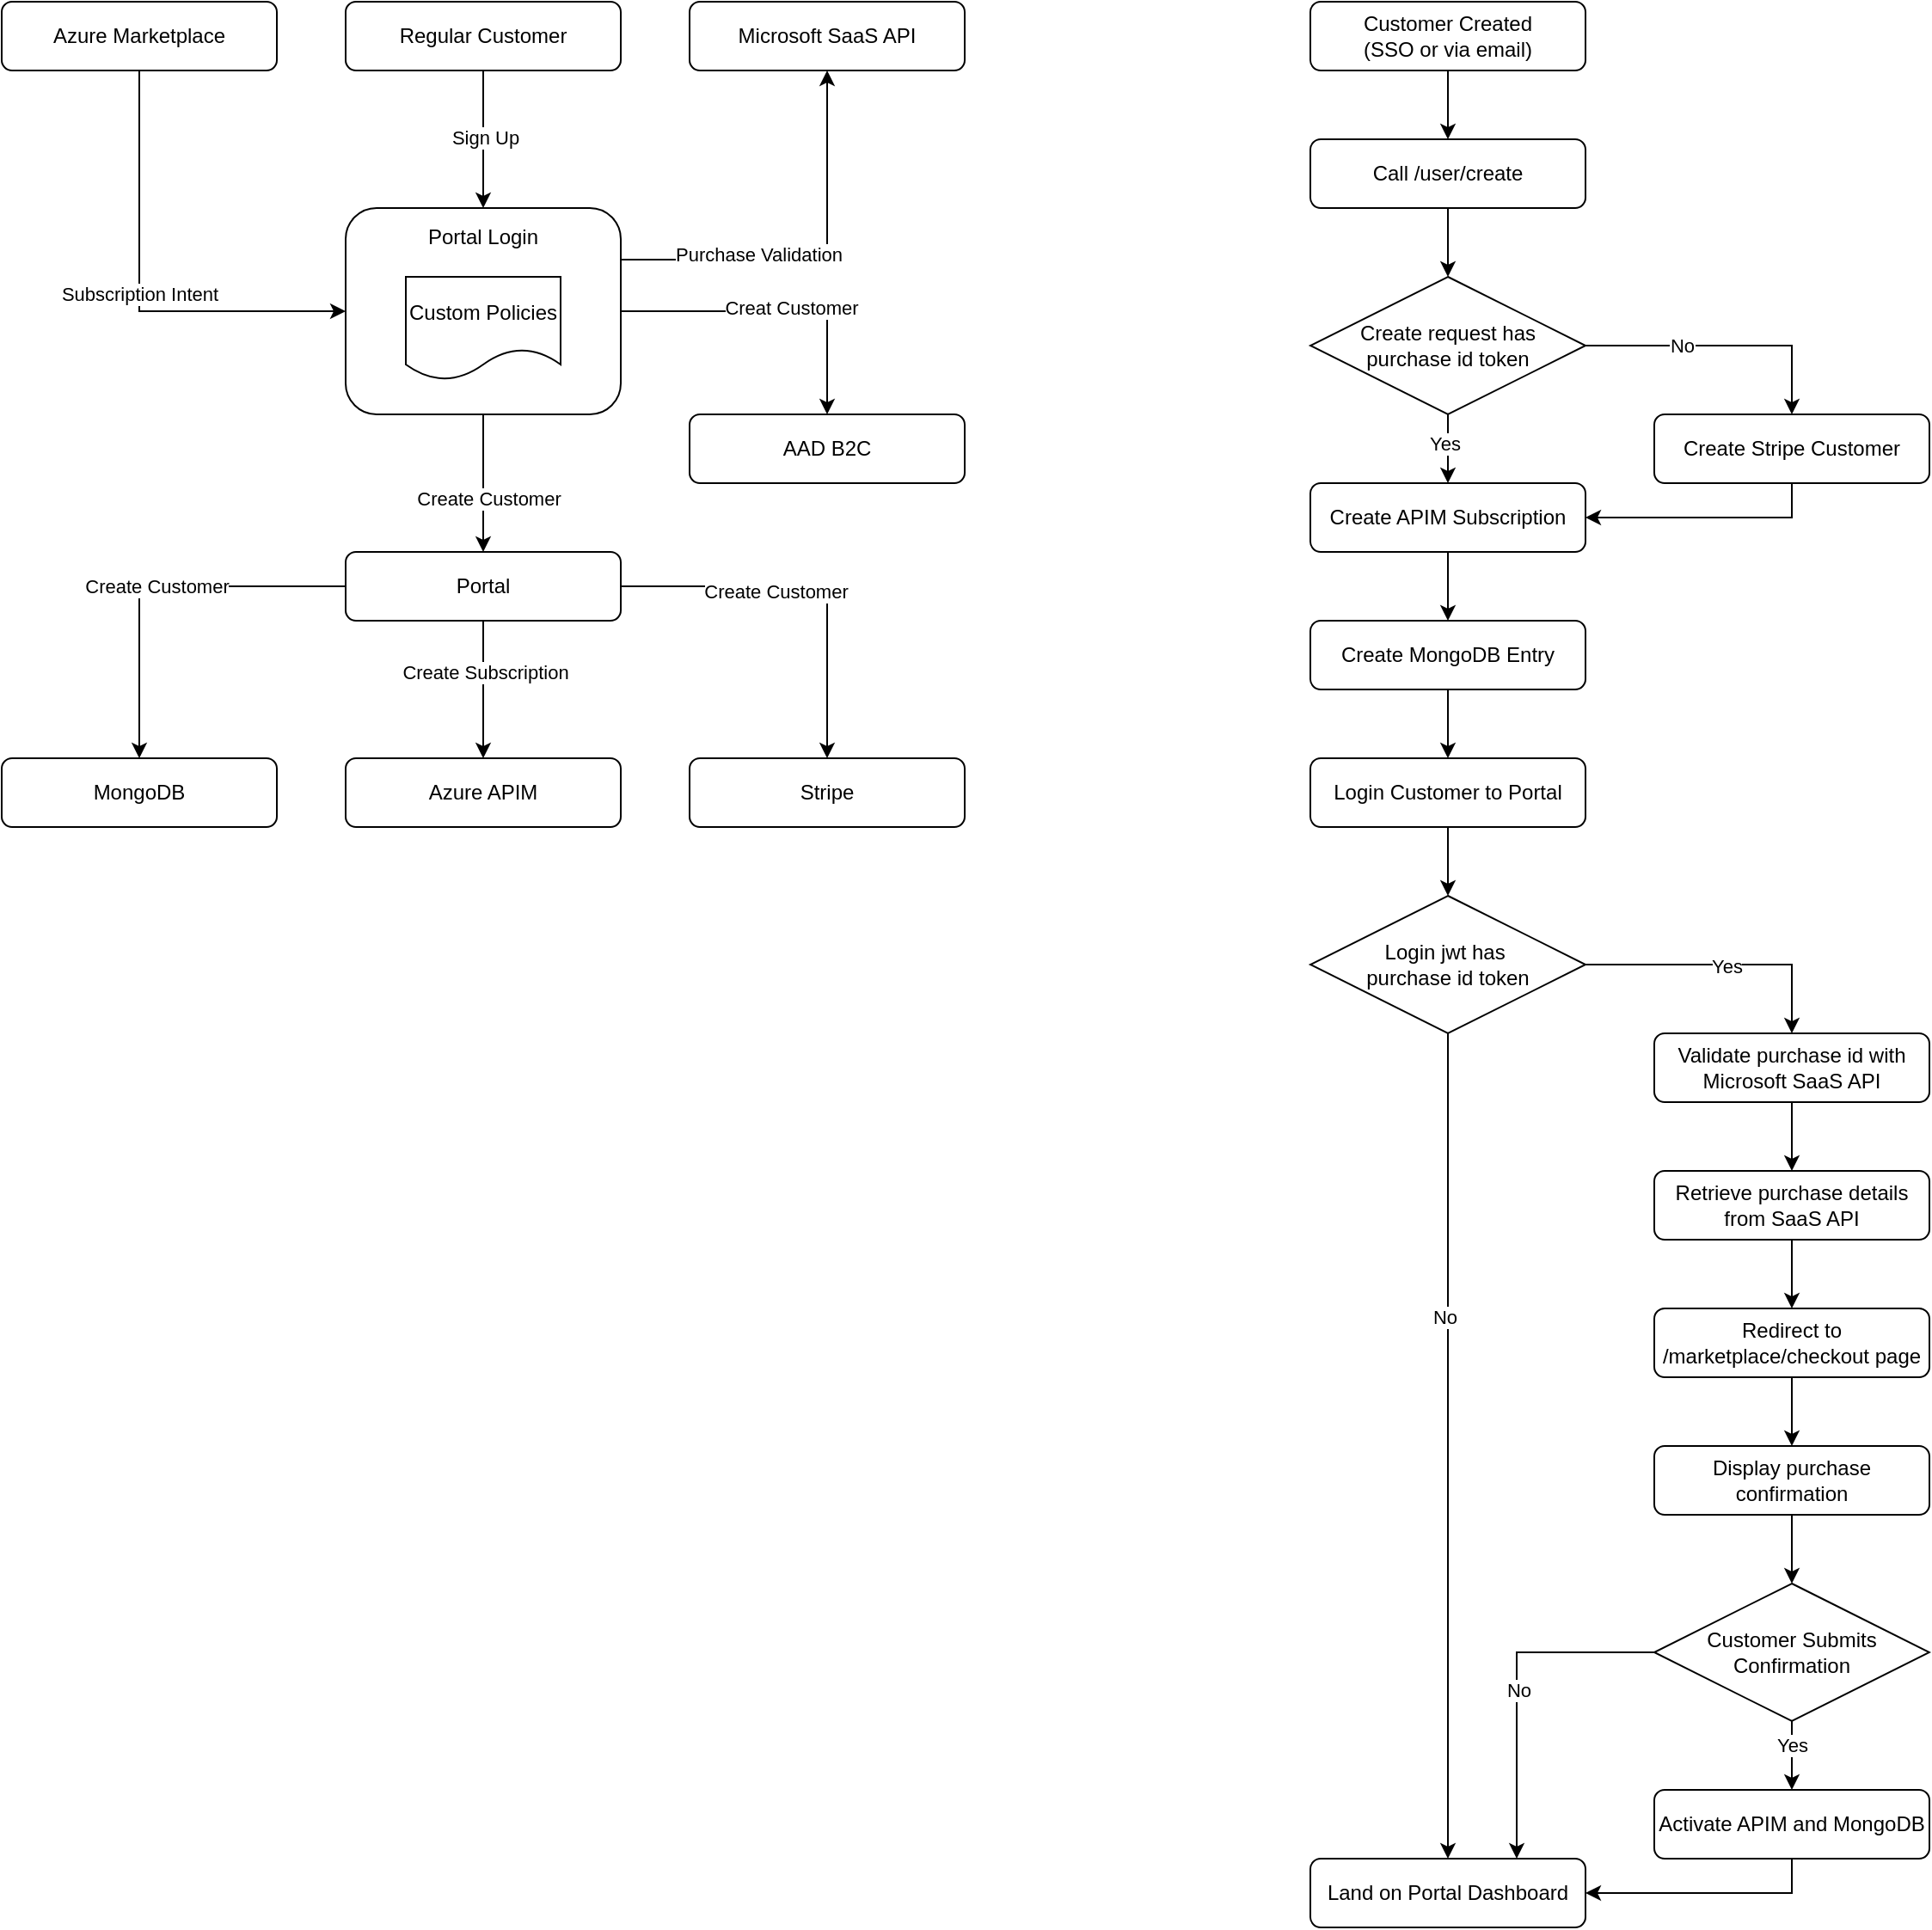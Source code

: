 <mxfile version="20.0.4" type="github">
  <diagram id="QCw60tyAbhrBxFfpFavn" name="Page-1">
    <mxGraphModel dx="2262" dy="1342" grid="1" gridSize="10" guides="1" tooltips="1" connect="1" arrows="1" fold="1" page="1" pageScale="1" pageWidth="827" pageHeight="1169" math="0" shadow="0">
      <root>
        <mxCell id="0" />
        <mxCell id="1" parent="0" />
        <mxCell id="6gx0l_ZdjT-B5nw_couS-11" style="edgeStyle=orthogonalEdgeStyle;rounded=0;orthogonalLoop=1;jettySize=auto;html=1;entryX=0.5;entryY=0;entryDx=0;entryDy=0;" edge="1" parent="1" source="6gx0l_ZdjT-B5nw_couS-1" target="6gx0l_ZdjT-B5nw_couS-10">
          <mxGeometry relative="1" as="geometry" />
        </mxCell>
        <mxCell id="6gx0l_ZdjT-B5nw_couS-12" value="Create Customer" style="edgeLabel;html=1;align=center;verticalAlign=middle;resizable=0;points=[];" vertex="1" connectable="0" parent="6gx0l_ZdjT-B5nw_couS-11">
          <mxGeometry x="0.212" y="3" relative="1" as="geometry">
            <mxPoint as="offset" />
          </mxGeometry>
        </mxCell>
        <mxCell id="6gx0l_ZdjT-B5nw_couS-23" style="edgeStyle=orthogonalEdgeStyle;rounded=0;orthogonalLoop=1;jettySize=auto;html=1;entryX=0.5;entryY=0;entryDx=0;entryDy=0;" edge="1" parent="1" source="6gx0l_ZdjT-B5nw_couS-1" target="6gx0l_ZdjT-B5nw_couS-22">
          <mxGeometry relative="1" as="geometry" />
        </mxCell>
        <mxCell id="6gx0l_ZdjT-B5nw_couS-24" value="Creat Customer" style="edgeLabel;html=1;align=center;verticalAlign=middle;resizable=0;points=[];" vertex="1" connectable="0" parent="6gx0l_ZdjT-B5nw_couS-23">
          <mxGeometry x="0.092" y="2" relative="1" as="geometry">
            <mxPoint as="offset" />
          </mxGeometry>
        </mxCell>
        <mxCell id="6gx0l_ZdjT-B5nw_couS-25" style="edgeStyle=orthogonalEdgeStyle;rounded=0;orthogonalLoop=1;jettySize=auto;html=1;exitX=1;exitY=0.25;exitDx=0;exitDy=0;entryX=0.5;entryY=1;entryDx=0;entryDy=0;" edge="1" parent="1" source="6gx0l_ZdjT-B5nw_couS-1" target="6gx0l_ZdjT-B5nw_couS-21">
          <mxGeometry relative="1" as="geometry" />
        </mxCell>
        <mxCell id="6gx0l_ZdjT-B5nw_couS-26" value="Purchase Validation" style="edgeLabel;html=1;align=center;verticalAlign=middle;resizable=0;points=[];" vertex="1" connectable="0" parent="6gx0l_ZdjT-B5nw_couS-25">
          <mxGeometry x="-0.303" y="3" relative="1" as="geometry">
            <mxPoint as="offset" />
          </mxGeometry>
        </mxCell>
        <mxCell id="6gx0l_ZdjT-B5nw_couS-1" value="&lt;div style=&quot;&quot;&gt;&lt;span style=&quot;background-color: initial; line-height: 1.2;&quot;&gt;Portal Login&lt;/span&gt;&lt;/div&gt;&lt;div style=&quot;&quot;&gt;&lt;span style=&quot;background-color: initial; line-height: 1.2;&quot;&gt;&lt;br&gt;&lt;/span&gt;&lt;/div&gt;&lt;div style=&quot;&quot;&gt;&lt;span style=&quot;background-color: initial; line-height: 1.2;&quot;&gt;&lt;br&gt;&lt;/span&gt;&lt;/div&gt;&lt;div style=&quot;&quot;&gt;&lt;span style=&quot;background-color: initial; line-height: 1.2;&quot;&gt;&lt;br&gt;&lt;/span&gt;&lt;/div&gt;&lt;div style=&quot;&quot;&gt;&lt;span style=&quot;background-color: initial; line-height: 1.2;&quot;&gt;&lt;br&gt;&lt;/span&gt;&lt;/div&gt;&lt;div style=&quot;&quot;&gt;&lt;span style=&quot;background-color: initial; line-height: 1.2;&quot;&gt;&lt;br&gt;&lt;/span&gt;&lt;/div&gt;&lt;div style=&quot;&quot;&gt;&lt;span style=&quot;background-color: initial; line-height: 1.2;&quot;&gt;&lt;br&gt;&lt;/span&gt;&lt;/div&gt;" style="rounded=1;whiteSpace=wrap;html=1;align=center;" vertex="1" parent="1">
          <mxGeometry x="320" y="160" width="160" height="120" as="geometry" />
        </mxCell>
        <mxCell id="6gx0l_ZdjT-B5nw_couS-2" value="Custom Policies" style="shape=document;whiteSpace=wrap;html=1;boundedLbl=1;" vertex="1" parent="1">
          <mxGeometry x="355" y="200" width="90" height="60" as="geometry" />
        </mxCell>
        <mxCell id="6gx0l_ZdjT-B5nw_couS-7" value="Subscription Intent" style="edgeStyle=orthogonalEdgeStyle;rounded=0;orthogonalLoop=1;jettySize=auto;html=1;entryX=0;entryY=0.5;entryDx=0;entryDy=0;exitX=0.5;exitY=1;exitDx=0;exitDy=0;" edge="1" parent="1" source="6gx0l_ZdjT-B5nw_couS-3" target="6gx0l_ZdjT-B5nw_couS-1">
          <mxGeometry relative="1" as="geometry" />
        </mxCell>
        <mxCell id="6gx0l_ZdjT-B5nw_couS-3" value="Azure Marketplace" style="rounded=1;whiteSpace=wrap;html=1;" vertex="1" parent="1">
          <mxGeometry x="120" y="40" width="160" height="40" as="geometry" />
        </mxCell>
        <mxCell id="6gx0l_ZdjT-B5nw_couS-14" style="edgeStyle=orthogonalEdgeStyle;rounded=0;orthogonalLoop=1;jettySize=auto;html=1;" edge="1" parent="1" source="6gx0l_ZdjT-B5nw_couS-10" target="6gx0l_ZdjT-B5nw_couS-13">
          <mxGeometry relative="1" as="geometry" />
        </mxCell>
        <mxCell id="6gx0l_ZdjT-B5nw_couS-15" value="Create Customer" style="edgeLabel;html=1;align=center;verticalAlign=middle;resizable=0;points=[];" vertex="1" connectable="0" parent="6gx0l_ZdjT-B5nw_couS-14">
          <mxGeometry x="-0.188" y="-3" relative="1" as="geometry">
            <mxPoint as="offset" />
          </mxGeometry>
        </mxCell>
        <mxCell id="6gx0l_ZdjT-B5nw_couS-17" value="Create Customer" style="edgeStyle=orthogonalEdgeStyle;rounded=0;orthogonalLoop=1;jettySize=auto;html=1;entryX=0.5;entryY=0;entryDx=0;entryDy=0;exitX=0;exitY=0.5;exitDx=0;exitDy=0;" edge="1" parent="1" source="6gx0l_ZdjT-B5nw_couS-10" target="6gx0l_ZdjT-B5nw_couS-16">
          <mxGeometry relative="1" as="geometry" />
        </mxCell>
        <mxCell id="6gx0l_ZdjT-B5nw_couS-19" style="edgeStyle=orthogonalEdgeStyle;rounded=0;orthogonalLoop=1;jettySize=auto;html=1;entryX=0.5;entryY=0;entryDx=0;entryDy=0;" edge="1" parent="1" source="6gx0l_ZdjT-B5nw_couS-10" target="6gx0l_ZdjT-B5nw_couS-18">
          <mxGeometry relative="1" as="geometry" />
        </mxCell>
        <mxCell id="6gx0l_ZdjT-B5nw_couS-20" value="Create Subscription" style="edgeLabel;html=1;align=center;verticalAlign=middle;resizable=0;points=[];" vertex="1" connectable="0" parent="6gx0l_ZdjT-B5nw_couS-19">
          <mxGeometry x="-0.263" y="1" relative="1" as="geometry">
            <mxPoint as="offset" />
          </mxGeometry>
        </mxCell>
        <mxCell id="6gx0l_ZdjT-B5nw_couS-10" value="Portal" style="rounded=1;whiteSpace=wrap;html=1;" vertex="1" parent="1">
          <mxGeometry x="320" y="360" width="160" height="40" as="geometry" />
        </mxCell>
        <mxCell id="6gx0l_ZdjT-B5nw_couS-13" value="Stripe" style="rounded=1;whiteSpace=wrap;html=1;" vertex="1" parent="1">
          <mxGeometry x="520" y="480" width="160" height="40" as="geometry" />
        </mxCell>
        <mxCell id="6gx0l_ZdjT-B5nw_couS-16" value="MongoDB" style="rounded=1;whiteSpace=wrap;html=1;" vertex="1" parent="1">
          <mxGeometry x="120" y="480" width="160" height="40" as="geometry" />
        </mxCell>
        <mxCell id="6gx0l_ZdjT-B5nw_couS-18" value="Azure APIM" style="rounded=1;whiteSpace=wrap;html=1;" vertex="1" parent="1">
          <mxGeometry x="320" y="480" width="160" height="40" as="geometry" />
        </mxCell>
        <mxCell id="6gx0l_ZdjT-B5nw_couS-21" value="Microsoft SaaS API" style="rounded=1;whiteSpace=wrap;html=1;" vertex="1" parent="1">
          <mxGeometry x="520" y="40" width="160" height="40" as="geometry" />
        </mxCell>
        <mxCell id="6gx0l_ZdjT-B5nw_couS-22" value="AAD B2C" style="rounded=1;whiteSpace=wrap;html=1;" vertex="1" parent="1">
          <mxGeometry x="520" y="280" width="160" height="40" as="geometry" />
        </mxCell>
        <mxCell id="6gx0l_ZdjT-B5nw_couS-28" style="edgeStyle=orthogonalEdgeStyle;rounded=0;orthogonalLoop=1;jettySize=auto;html=1;entryX=0.5;entryY=0;entryDx=0;entryDy=0;" edge="1" parent="1" source="6gx0l_ZdjT-B5nw_couS-27" target="6gx0l_ZdjT-B5nw_couS-1">
          <mxGeometry relative="1" as="geometry" />
        </mxCell>
        <mxCell id="6gx0l_ZdjT-B5nw_couS-29" value="Sign Up" style="edgeLabel;html=1;align=center;verticalAlign=middle;resizable=0;points=[];" vertex="1" connectable="0" parent="6gx0l_ZdjT-B5nw_couS-28">
          <mxGeometry x="-0.039" y="1" relative="1" as="geometry">
            <mxPoint as="offset" />
          </mxGeometry>
        </mxCell>
        <mxCell id="6gx0l_ZdjT-B5nw_couS-27" value="Regular Customer" style="rounded=1;whiteSpace=wrap;html=1;" vertex="1" parent="1">
          <mxGeometry x="320" y="40" width="160" height="40" as="geometry" />
        </mxCell>
        <mxCell id="6gx0l_ZdjT-B5nw_couS-43" style="edgeStyle=orthogonalEdgeStyle;rounded=0;orthogonalLoop=1;jettySize=auto;html=1;entryX=0.5;entryY=0;entryDx=0;entryDy=0;" edge="1" parent="1" source="6gx0l_ZdjT-B5nw_couS-36" target="6gx0l_ZdjT-B5nw_couS-39">
          <mxGeometry relative="1" as="geometry" />
        </mxCell>
        <mxCell id="6gx0l_ZdjT-B5nw_couS-36" value="Customer Created &lt;br&gt;(SSO or via email)" style="rounded=1;whiteSpace=wrap;html=1;" vertex="1" parent="1">
          <mxGeometry x="881" y="40" width="160" height="40" as="geometry" />
        </mxCell>
        <mxCell id="6gx0l_ZdjT-B5nw_couS-50" style="edgeStyle=orthogonalEdgeStyle;rounded=0;orthogonalLoop=1;jettySize=auto;html=1;entryX=0.5;entryY=0;entryDx=0;entryDy=0;" edge="1" parent="1" source="6gx0l_ZdjT-B5nw_couS-37" target="6gx0l_ZdjT-B5nw_couS-49">
          <mxGeometry relative="1" as="geometry" />
        </mxCell>
        <mxCell id="6gx0l_ZdjT-B5nw_couS-63" value="No" style="edgeLabel;html=1;align=center;verticalAlign=middle;resizable=0;points=[];" vertex="1" connectable="0" parent="6gx0l_ZdjT-B5nw_couS-50">
          <mxGeometry x="-0.305" relative="1" as="geometry">
            <mxPoint as="offset" />
          </mxGeometry>
        </mxCell>
        <mxCell id="6gx0l_ZdjT-B5nw_couS-60" style="edgeStyle=orthogonalEdgeStyle;rounded=0;orthogonalLoop=1;jettySize=auto;html=1;entryX=0.5;entryY=0;entryDx=0;entryDy=0;" edge="1" parent="1" source="6gx0l_ZdjT-B5nw_couS-37" target="6gx0l_ZdjT-B5nw_couS-45">
          <mxGeometry relative="1" as="geometry" />
        </mxCell>
        <mxCell id="6gx0l_ZdjT-B5nw_couS-61" value="Yes" style="edgeLabel;html=1;align=center;verticalAlign=middle;resizable=0;points=[];" vertex="1" connectable="0" parent="6gx0l_ZdjT-B5nw_couS-60">
          <mxGeometry x="-0.168" y="-2" relative="1" as="geometry">
            <mxPoint as="offset" />
          </mxGeometry>
        </mxCell>
        <mxCell id="6gx0l_ZdjT-B5nw_couS-37" value="Create request has &lt;br&gt;purchase id token" style="rhombus;whiteSpace=wrap;html=1;" vertex="1" parent="1">
          <mxGeometry x="881" y="200" width="160" height="80" as="geometry" />
        </mxCell>
        <mxCell id="6gx0l_ZdjT-B5nw_couS-44" style="edgeStyle=orthogonalEdgeStyle;rounded=0;orthogonalLoop=1;jettySize=auto;html=1;entryX=0.5;entryY=0;entryDx=0;entryDy=0;" edge="1" parent="1" source="6gx0l_ZdjT-B5nw_couS-39" target="6gx0l_ZdjT-B5nw_couS-37">
          <mxGeometry relative="1" as="geometry" />
        </mxCell>
        <mxCell id="6gx0l_ZdjT-B5nw_couS-39" value="Call /user/create" style="rounded=1;whiteSpace=wrap;html=1;" vertex="1" parent="1">
          <mxGeometry x="881" y="120" width="160" height="40" as="geometry" />
        </mxCell>
        <mxCell id="6gx0l_ZdjT-B5nw_couS-48" style="edgeStyle=orthogonalEdgeStyle;rounded=0;orthogonalLoop=1;jettySize=auto;html=1;entryX=0.5;entryY=0;entryDx=0;entryDy=0;" edge="1" parent="1" source="6gx0l_ZdjT-B5nw_couS-45" target="6gx0l_ZdjT-B5nw_couS-47">
          <mxGeometry relative="1" as="geometry" />
        </mxCell>
        <mxCell id="6gx0l_ZdjT-B5nw_couS-45" value="Create APIM Subscription" style="rounded=1;whiteSpace=wrap;html=1;" vertex="1" parent="1">
          <mxGeometry x="881" y="320" width="160" height="40" as="geometry" />
        </mxCell>
        <mxCell id="6gx0l_ZdjT-B5nw_couS-56" style="edgeStyle=orthogonalEdgeStyle;rounded=0;orthogonalLoop=1;jettySize=auto;html=1;entryX=0.5;entryY=0;entryDx=0;entryDy=0;" edge="1" parent="1" source="6gx0l_ZdjT-B5nw_couS-47" target="6gx0l_ZdjT-B5nw_couS-55">
          <mxGeometry relative="1" as="geometry" />
        </mxCell>
        <mxCell id="6gx0l_ZdjT-B5nw_couS-47" value="Create MongoDB Entry" style="rounded=1;whiteSpace=wrap;html=1;" vertex="1" parent="1">
          <mxGeometry x="881" y="400" width="160" height="40" as="geometry" />
        </mxCell>
        <mxCell id="6gx0l_ZdjT-B5nw_couS-62" style="edgeStyle=orthogonalEdgeStyle;rounded=0;orthogonalLoop=1;jettySize=auto;html=1;entryX=1;entryY=0.5;entryDx=0;entryDy=0;exitX=0.5;exitY=1;exitDx=0;exitDy=0;" edge="1" parent="1" source="6gx0l_ZdjT-B5nw_couS-49" target="6gx0l_ZdjT-B5nw_couS-45">
          <mxGeometry relative="1" as="geometry" />
        </mxCell>
        <mxCell id="6gx0l_ZdjT-B5nw_couS-49" value="Create Stripe Customer" style="rounded=1;whiteSpace=wrap;html=1;" vertex="1" parent="1">
          <mxGeometry x="1081" y="280" width="160" height="40" as="geometry" />
        </mxCell>
        <mxCell id="6gx0l_ZdjT-B5nw_couS-58" style="edgeStyle=orthogonalEdgeStyle;rounded=0;orthogonalLoop=1;jettySize=auto;html=1;entryX=0.5;entryY=0;entryDx=0;entryDy=0;" edge="1" parent="1" source="6gx0l_ZdjT-B5nw_couS-55" target="6gx0l_ZdjT-B5nw_couS-57">
          <mxGeometry relative="1" as="geometry" />
        </mxCell>
        <mxCell id="6gx0l_ZdjT-B5nw_couS-55" value="Login Customer to Portal" style="rounded=1;whiteSpace=wrap;html=1;" vertex="1" parent="1">
          <mxGeometry x="881" y="480" width="160" height="40" as="geometry" />
        </mxCell>
        <mxCell id="6gx0l_ZdjT-B5nw_couS-64" style="edgeStyle=orthogonalEdgeStyle;rounded=0;orthogonalLoop=1;jettySize=auto;html=1;entryX=0.5;entryY=0;entryDx=0;entryDy=0;" edge="1" parent="1" source="6gx0l_ZdjT-B5nw_couS-57" target="6gx0l_ZdjT-B5nw_couS-59">
          <mxGeometry relative="1" as="geometry" />
        </mxCell>
        <mxCell id="6gx0l_ZdjT-B5nw_couS-65" value="No" style="edgeLabel;html=1;align=center;verticalAlign=middle;resizable=0;points=[];" vertex="1" connectable="0" parent="6gx0l_ZdjT-B5nw_couS-64">
          <mxGeometry x="-0.315" y="-2" relative="1" as="geometry">
            <mxPoint as="offset" />
          </mxGeometry>
        </mxCell>
        <mxCell id="6gx0l_ZdjT-B5nw_couS-67" style="edgeStyle=orthogonalEdgeStyle;rounded=0;orthogonalLoop=1;jettySize=auto;html=1;entryX=0.5;entryY=0;entryDx=0;entryDy=0;" edge="1" parent="1" source="6gx0l_ZdjT-B5nw_couS-57" target="6gx0l_ZdjT-B5nw_couS-66">
          <mxGeometry relative="1" as="geometry" />
        </mxCell>
        <mxCell id="6gx0l_ZdjT-B5nw_couS-68" value="Yes" style="edgeLabel;html=1;align=center;verticalAlign=middle;resizable=0;points=[];" vertex="1" connectable="0" parent="6gx0l_ZdjT-B5nw_couS-67">
          <mxGeometry x="0.019" y="-1" relative="1" as="geometry">
            <mxPoint as="offset" />
          </mxGeometry>
        </mxCell>
        <mxCell id="6gx0l_ZdjT-B5nw_couS-57" value="Login jwt has&amp;nbsp;&lt;br&gt;purchase id token" style="rhombus;whiteSpace=wrap;html=1;" vertex="1" parent="1">
          <mxGeometry x="881" y="560" width="160" height="80" as="geometry" />
        </mxCell>
        <mxCell id="6gx0l_ZdjT-B5nw_couS-59" value="Land on Portal Dashboard" style="rounded=1;whiteSpace=wrap;html=1;" vertex="1" parent="1">
          <mxGeometry x="881" y="1120" width="160" height="40" as="geometry" />
        </mxCell>
        <mxCell id="6gx0l_ZdjT-B5nw_couS-70" style="edgeStyle=orthogonalEdgeStyle;rounded=0;orthogonalLoop=1;jettySize=auto;html=1;entryX=0.5;entryY=0;entryDx=0;entryDy=0;" edge="1" parent="1" source="6gx0l_ZdjT-B5nw_couS-66" target="6gx0l_ZdjT-B5nw_couS-69">
          <mxGeometry relative="1" as="geometry" />
        </mxCell>
        <mxCell id="6gx0l_ZdjT-B5nw_couS-66" value="Validate purchase id with&lt;br&gt;Microsoft SaaS API" style="rounded=1;whiteSpace=wrap;html=1;" vertex="1" parent="1">
          <mxGeometry x="1081" y="640" width="160" height="40" as="geometry" />
        </mxCell>
        <mxCell id="6gx0l_ZdjT-B5nw_couS-72" style="edgeStyle=orthogonalEdgeStyle;rounded=0;orthogonalLoop=1;jettySize=auto;html=1;" edge="1" parent="1" source="6gx0l_ZdjT-B5nw_couS-69" target="6gx0l_ZdjT-B5nw_couS-71">
          <mxGeometry relative="1" as="geometry" />
        </mxCell>
        <mxCell id="6gx0l_ZdjT-B5nw_couS-69" value="Retrieve purchase details&lt;br&gt;from SaaS API" style="rounded=1;whiteSpace=wrap;html=1;" vertex="1" parent="1">
          <mxGeometry x="1081" y="720" width="160" height="40" as="geometry" />
        </mxCell>
        <mxCell id="6gx0l_ZdjT-B5nw_couS-74" style="edgeStyle=orthogonalEdgeStyle;rounded=0;orthogonalLoop=1;jettySize=auto;html=1;entryX=0.5;entryY=0;entryDx=0;entryDy=0;" edge="1" parent="1" source="6gx0l_ZdjT-B5nw_couS-71" target="6gx0l_ZdjT-B5nw_couS-73">
          <mxGeometry relative="1" as="geometry" />
        </mxCell>
        <mxCell id="6gx0l_ZdjT-B5nw_couS-71" value="Redirect to &lt;br&gt;/marketplace/checkout page" style="rounded=1;whiteSpace=wrap;html=1;" vertex="1" parent="1">
          <mxGeometry x="1081" y="800" width="160" height="40" as="geometry" />
        </mxCell>
        <mxCell id="6gx0l_ZdjT-B5nw_couS-76" style="edgeStyle=orthogonalEdgeStyle;rounded=0;orthogonalLoop=1;jettySize=auto;html=1;entryX=0.5;entryY=0;entryDx=0;entryDy=0;" edge="1" parent="1" source="6gx0l_ZdjT-B5nw_couS-73" target="6gx0l_ZdjT-B5nw_couS-75">
          <mxGeometry relative="1" as="geometry" />
        </mxCell>
        <mxCell id="6gx0l_ZdjT-B5nw_couS-73" value="Display purchase confirmation" style="rounded=1;whiteSpace=wrap;html=1;" vertex="1" parent="1">
          <mxGeometry x="1081" y="880" width="160" height="40" as="geometry" />
        </mxCell>
        <mxCell id="6gx0l_ZdjT-B5nw_couS-78" style="edgeStyle=orthogonalEdgeStyle;rounded=0;orthogonalLoop=1;jettySize=auto;html=1;entryX=0.5;entryY=0;entryDx=0;entryDy=0;" edge="1" parent="1" source="6gx0l_ZdjT-B5nw_couS-75" target="6gx0l_ZdjT-B5nw_couS-77">
          <mxGeometry relative="1" as="geometry" />
        </mxCell>
        <mxCell id="6gx0l_ZdjT-B5nw_couS-80" value="Yes" style="edgeLabel;html=1;align=center;verticalAlign=middle;resizable=0;points=[];" vertex="1" connectable="0" parent="6gx0l_ZdjT-B5nw_couS-78">
          <mxGeometry x="-0.312" y="-1" relative="1" as="geometry">
            <mxPoint x="1" as="offset" />
          </mxGeometry>
        </mxCell>
        <mxCell id="6gx0l_ZdjT-B5nw_couS-81" style="edgeStyle=orthogonalEdgeStyle;rounded=0;orthogonalLoop=1;jettySize=auto;html=1;entryX=0.75;entryY=0;entryDx=0;entryDy=0;" edge="1" parent="1" source="6gx0l_ZdjT-B5nw_couS-75" target="6gx0l_ZdjT-B5nw_couS-59">
          <mxGeometry relative="1" as="geometry" />
        </mxCell>
        <mxCell id="6gx0l_ZdjT-B5nw_couS-82" value="No" style="edgeLabel;html=1;align=center;verticalAlign=middle;resizable=0;points=[];" vertex="1" connectable="0" parent="6gx0l_ZdjT-B5nw_couS-81">
          <mxGeometry x="0.013" y="1" relative="1" as="geometry">
            <mxPoint as="offset" />
          </mxGeometry>
        </mxCell>
        <mxCell id="6gx0l_ZdjT-B5nw_couS-75" value="Customer Submits&lt;br&gt;Confirmation" style="rhombus;whiteSpace=wrap;html=1;" vertex="1" parent="1">
          <mxGeometry x="1081" y="960" width="160" height="80" as="geometry" />
        </mxCell>
        <mxCell id="6gx0l_ZdjT-B5nw_couS-79" style="edgeStyle=orthogonalEdgeStyle;rounded=0;orthogonalLoop=1;jettySize=auto;html=1;entryX=1;entryY=0.5;entryDx=0;entryDy=0;exitX=0.5;exitY=1;exitDx=0;exitDy=0;" edge="1" parent="1" source="6gx0l_ZdjT-B5nw_couS-77" target="6gx0l_ZdjT-B5nw_couS-59">
          <mxGeometry relative="1" as="geometry" />
        </mxCell>
        <mxCell id="6gx0l_ZdjT-B5nw_couS-77" value="Activate APIM and MongoDB" style="rounded=1;whiteSpace=wrap;html=1;" vertex="1" parent="1">
          <mxGeometry x="1081" y="1080" width="160" height="40" as="geometry" />
        </mxCell>
      </root>
    </mxGraphModel>
  </diagram>
</mxfile>
